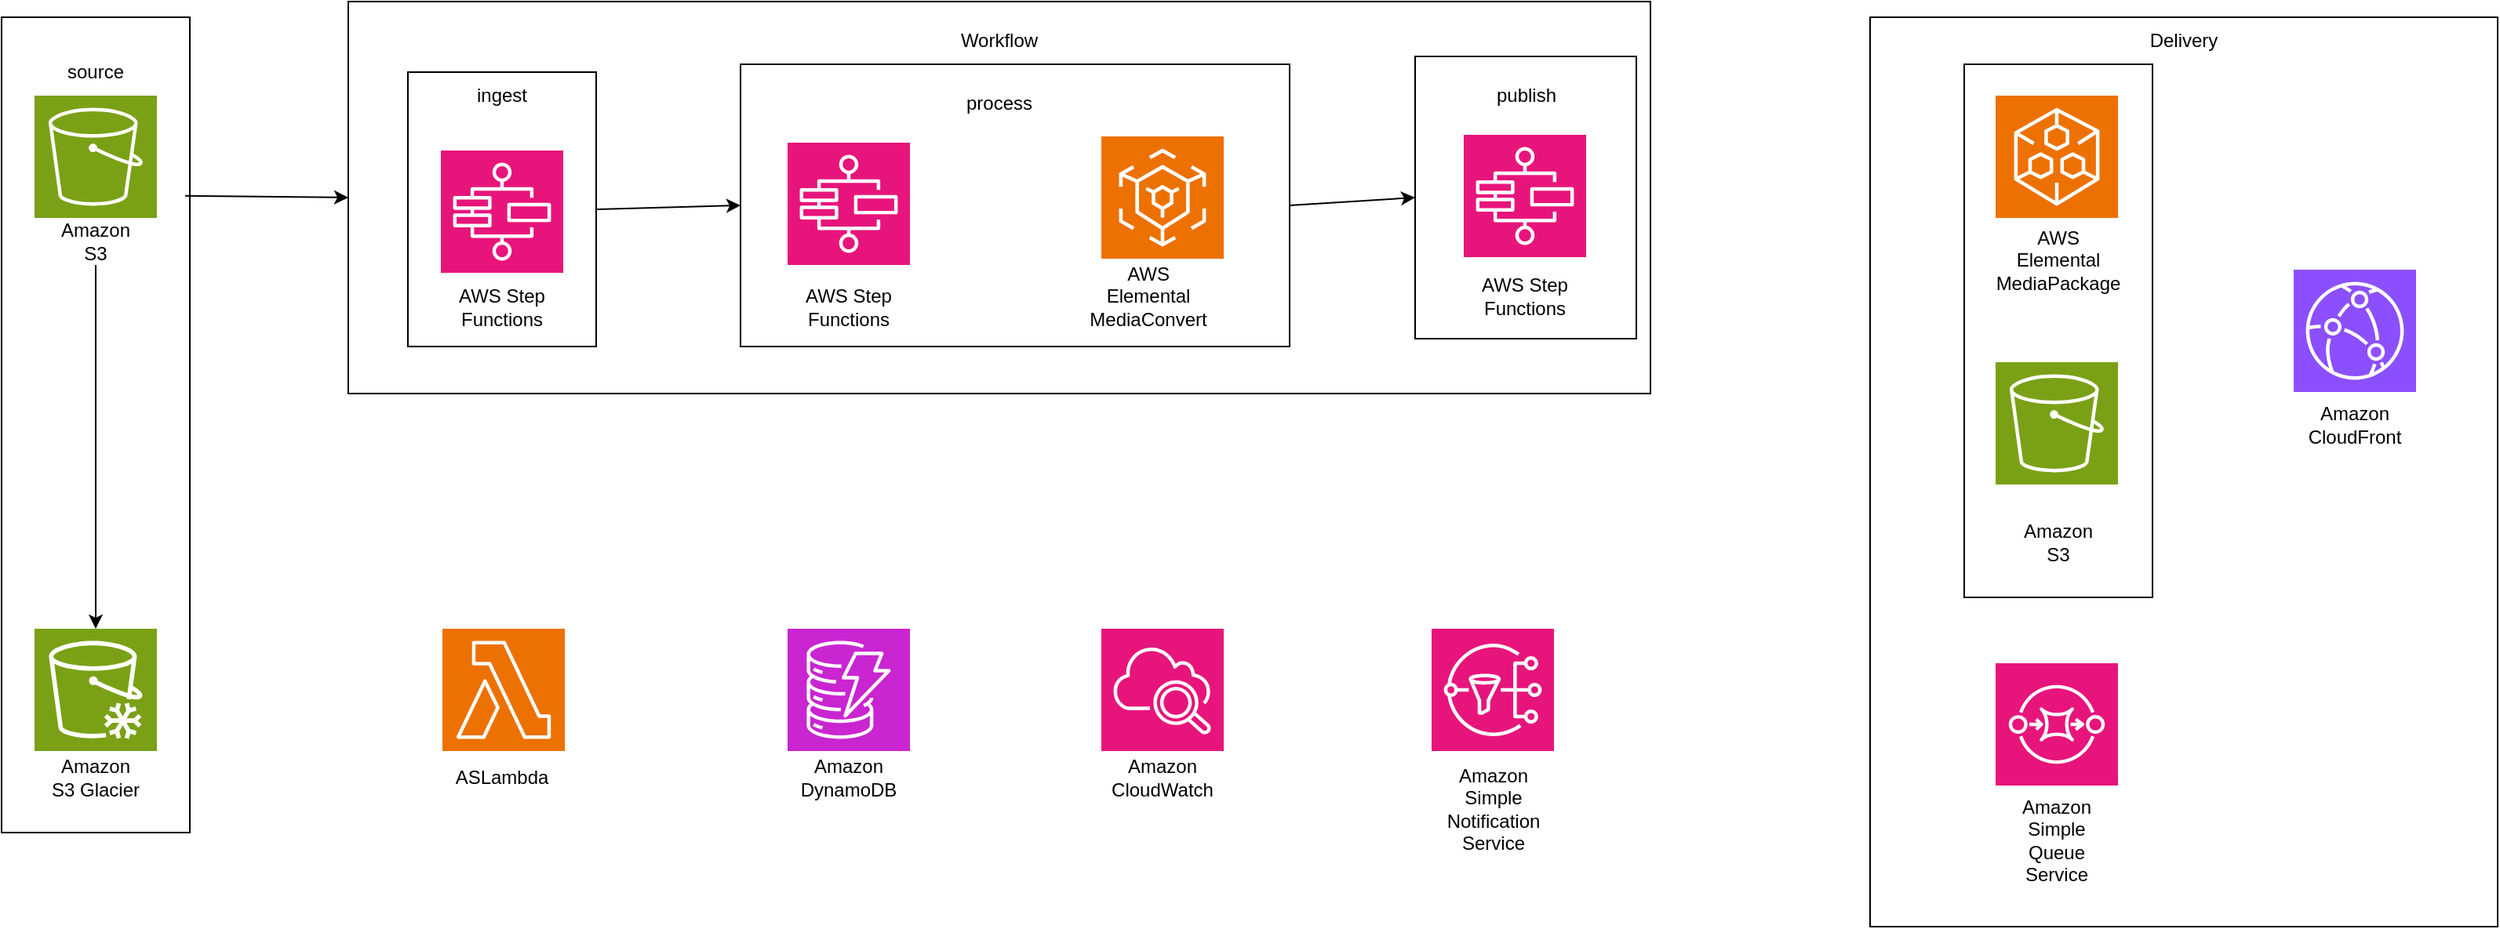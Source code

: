 <mxfile version="22.1.11" type="github">
  <diagram name="Page-1" id="gmnabkErUF5PKHTH2a41">
    <mxGraphModel dx="2049" dy="1103" grid="1" gridSize="10" guides="1" tooltips="1" connect="1" arrows="1" fold="1" page="1" pageScale="1" pageWidth="850" pageHeight="1100" math="0" shadow="0">
      <root>
        <mxCell id="0" />
        <mxCell id="1" parent="0" />
        <mxCell id="GofkACHuhi9qFsVrxjPH-24" value="" style="rounded=0;whiteSpace=wrap;html=1;" vertex="1" parent="1">
          <mxGeometry x="1290" y="30" width="400" height="580" as="geometry" />
        </mxCell>
        <mxCell id="GofkACHuhi9qFsVrxjPH-25" value="" style="rounded=0;whiteSpace=wrap;html=1;" vertex="1" parent="1">
          <mxGeometry x="1350" y="60" width="120" height="340" as="geometry" />
        </mxCell>
        <mxCell id="GofkACHuhi9qFsVrxjPH-23" value="" style="rounded=0;whiteSpace=wrap;html=1;" vertex="1" parent="1">
          <mxGeometry x="320" y="20" width="830" height="250" as="geometry" />
        </mxCell>
        <mxCell id="GofkACHuhi9qFsVrxjPH-22" value="" style="rounded=0;whiteSpace=wrap;html=1;" vertex="1" parent="1">
          <mxGeometry x="99" y="30" width="120" height="520" as="geometry" />
        </mxCell>
        <mxCell id="GofkACHuhi9qFsVrxjPH-1" value="" style="sketch=0;points=[[0,0,0],[0.25,0,0],[0.5,0,0],[0.75,0,0],[1,0,0],[0,1,0],[0.25,1,0],[0.5,1,0],[0.75,1,0],[1,1,0],[0,0.25,0],[0,0.5,0],[0,0.75,0],[1,0.25,0],[1,0.5,0],[1,0.75,0]];outlineConnect=0;fontColor=#232F3E;fillColor=#7AA116;strokeColor=#ffffff;dashed=0;verticalLabelPosition=bottom;verticalAlign=top;align=center;html=1;fontSize=12;fontStyle=0;aspect=fixed;shape=mxgraph.aws4.resourceIcon;resIcon=mxgraph.aws4.s3;" vertex="1" parent="1">
          <mxGeometry x="120" y="80" width="78" height="78" as="geometry" />
        </mxCell>
        <mxCell id="GofkACHuhi9qFsVrxjPH-2" value="" style="sketch=0;points=[[0,0,0],[0.25,0,0],[0.5,0,0],[0.75,0,0],[1,0,0],[0,1,0],[0.25,1,0],[0.5,1,0],[0.75,1,0],[1,1,0],[0,0.25,0],[0,0.5,0],[0,0.75,0],[1,0.25,0],[1,0.5,0],[1,0.75,0]];outlineConnect=0;fontColor=#232F3E;fillColor=#7AA116;strokeColor=#ffffff;dashed=0;verticalLabelPosition=bottom;verticalAlign=top;align=center;html=1;fontSize=12;fontStyle=0;aspect=fixed;shape=mxgraph.aws4.resourceIcon;resIcon=mxgraph.aws4.glacier;" vertex="1" parent="1">
          <mxGeometry x="120" y="420" width="78" height="78" as="geometry" />
        </mxCell>
        <mxCell id="GofkACHuhi9qFsVrxjPH-9" value="" style="sketch=0;points=[[0,0,0],[0.25,0,0],[0.5,0,0],[0.75,0,0],[1,0,0],[0,1,0],[0.25,1,0],[0.5,1,0],[0.75,1,0],[1,1,0],[0,0.25,0],[0,0.5,0],[0,0.75,0],[1,0.25,0],[1,0.5,0],[1,0.75,0]];outlineConnect=0;fontColor=#232F3E;fillColor=#E7157B;strokeColor=#ffffff;dashed=0;verticalLabelPosition=bottom;verticalAlign=top;align=center;html=1;fontSize=12;fontStyle=0;aspect=fixed;shape=mxgraph.aws4.resourceIcon;resIcon=mxgraph.aws4.sns;" vertex="1" parent="1">
          <mxGeometry x="1010.5" y="420" width="78" height="78" as="geometry" />
        </mxCell>
        <mxCell id="GofkACHuhi9qFsVrxjPH-10" value="" style="sketch=0;points=[[0,0,0],[0.25,0,0],[0.5,0,0],[0.75,0,0],[1,0,0],[0,1,0],[0.25,1,0],[0.5,1,0],[0.75,1,0],[1,1,0],[0,0.25,0],[0,0.5,0],[0,0.75,0],[1,0.25,0],[1,0.5,0],[1,0.75,0]];points=[[0,0,0],[0.25,0,0],[0.5,0,0],[0.75,0,0],[1,0,0],[0,1,0],[0.25,1,0],[0.5,1,0],[0.75,1,0],[1,1,0],[0,0.25,0],[0,0.5,0],[0,0.75,0],[1,0.25,0],[1,0.5,0],[1,0.75,0]];outlineConnect=0;fontColor=#232F3E;fillColor=#E7157B;strokeColor=#ffffff;dashed=0;verticalLabelPosition=bottom;verticalAlign=top;align=center;html=1;fontSize=12;fontStyle=0;aspect=fixed;shape=mxgraph.aws4.resourceIcon;resIcon=mxgraph.aws4.cloudwatch_2;" vertex="1" parent="1">
          <mxGeometry x="800" y="420" width="78" height="78" as="geometry" />
        </mxCell>
        <mxCell id="GofkACHuhi9qFsVrxjPH-11" value="" style="sketch=0;points=[[0,0,0],[0.25,0,0],[0.5,0,0],[0.75,0,0],[1,0,0],[0,1,0],[0.25,1,0],[0.5,1,0],[0.75,1,0],[1,1,0],[0,0.25,0],[0,0.5,0],[0,0.75,0],[1,0.25,0],[1,0.5,0],[1,0.75,0]];outlineConnect=0;fontColor=#232F3E;fillColor=#C925D1;strokeColor=#ffffff;dashed=0;verticalLabelPosition=bottom;verticalAlign=top;align=center;html=1;fontSize=12;fontStyle=0;aspect=fixed;shape=mxgraph.aws4.resourceIcon;resIcon=mxgraph.aws4.dynamodb;" vertex="1" parent="1">
          <mxGeometry x="600" y="420" width="78" height="78" as="geometry" />
        </mxCell>
        <mxCell id="GofkACHuhi9qFsVrxjPH-12" value="" style="sketch=0;points=[[0,0,0],[0.25,0,0],[0.5,0,0],[0.75,0,0],[1,0,0],[0,1,0],[0.25,1,0],[0.5,1,0],[0.75,1,0],[1,1,0],[0,0.25,0],[0,0.5,0],[0,0.75,0],[1,0.25,0],[1,0.5,0],[1,0.75,0]];outlineConnect=0;fontColor=#232F3E;fillColor=#ED7100;strokeColor=#ffffff;dashed=0;verticalLabelPosition=bottom;verticalAlign=top;align=center;html=1;fontSize=12;fontStyle=0;aspect=fixed;shape=mxgraph.aws4.resourceIcon;resIcon=mxgraph.aws4.lambda;" vertex="1" parent="1">
          <mxGeometry x="380" y="420" width="78" height="78" as="geometry" />
        </mxCell>
        <mxCell id="GofkACHuhi9qFsVrxjPH-13" value="" style="sketch=0;points=[[0,0,0],[0.25,0,0],[0.5,0,0],[0.75,0,0],[1,0,0],[0,1,0],[0.25,1,0],[0.5,1,0],[0.75,1,0],[1,1,0],[0,0.25,0],[0,0.5,0],[0,0.75,0],[1,0.25,0],[1,0.5,0],[1,0.75,0]];outlineConnect=0;fontColor=#232F3E;fillColor=#ED7100;strokeColor=#ffffff;dashed=0;verticalLabelPosition=bottom;verticalAlign=top;align=center;html=1;fontSize=12;fontStyle=0;aspect=fixed;shape=mxgraph.aws4.resourceIcon;resIcon=mxgraph.aws4.elemental_mediapackage;" vertex="1" parent="1">
          <mxGeometry x="1370" y="80" width="78" height="78" as="geometry" />
        </mxCell>
        <mxCell id="GofkACHuhi9qFsVrxjPH-14" value="" style="sketch=0;points=[[0,0,0],[0.25,0,0],[0.5,0,0],[0.75,0,0],[1,0,0],[0,1,0],[0.25,1,0],[0.5,1,0],[0.75,1,0],[1,1,0],[0,0.25,0],[0,0.5,0],[0,0.75,0],[1,0.25,0],[1,0.5,0],[1,0.75,0]];outlineConnect=0;fontColor=#232F3E;fillColor=#7AA116;strokeColor=#ffffff;dashed=0;verticalLabelPosition=bottom;verticalAlign=top;align=center;html=1;fontSize=12;fontStyle=0;aspect=fixed;shape=mxgraph.aws4.resourceIcon;resIcon=mxgraph.aws4.s3;" vertex="1" parent="1">
          <mxGeometry x="1370" y="250" width="78" height="78" as="geometry" />
        </mxCell>
        <mxCell id="GofkACHuhi9qFsVrxjPH-15" value="" style="sketch=0;points=[[0,0,0],[0.25,0,0],[0.5,0,0],[0.75,0,0],[1,0,0],[0,1,0],[0.25,1,0],[0.5,1,0],[0.75,1,0],[1,1,0],[0,0.25,0],[0,0.5,0],[0,0.75,0],[1,0.25,0],[1,0.5,0],[1,0.75,0]];outlineConnect=0;fontColor=#232F3E;fillColor=#E7157B;strokeColor=#ffffff;dashed=0;verticalLabelPosition=bottom;verticalAlign=top;align=center;html=1;fontSize=12;fontStyle=0;aspect=fixed;shape=mxgraph.aws4.resourceIcon;resIcon=mxgraph.aws4.sqs;" vertex="1" parent="1">
          <mxGeometry x="1370" y="442" width="78" height="78" as="geometry" />
        </mxCell>
        <mxCell id="GofkACHuhi9qFsVrxjPH-16" value="" style="sketch=0;points=[[0,0,0],[0.25,0,0],[0.5,0,0],[0.75,0,0],[1,0,0],[0,1,0],[0.25,1,0],[0.5,1,0],[0.75,1,0],[1,1,0],[0,0.25,0],[0,0.5,0],[0,0.75,0],[1,0.25,0],[1,0.5,0],[1,0.75,0]];outlineConnect=0;fontColor=#232F3E;fillColor=#8C4FFF;strokeColor=#ffffff;dashed=0;verticalLabelPosition=bottom;verticalAlign=top;align=center;html=1;fontSize=12;fontStyle=0;aspect=fixed;shape=mxgraph.aws4.resourceIcon;resIcon=mxgraph.aws4.cloudfront;" vertex="1" parent="1">
          <mxGeometry x="1560" y="191" width="78" height="78" as="geometry" />
        </mxCell>
        <mxCell id="GofkACHuhi9qFsVrxjPH-28" value="" style="rounded=0;whiteSpace=wrap;html=1;" vertex="1" parent="1">
          <mxGeometry x="358" y="65" width="120" height="175" as="geometry" />
        </mxCell>
        <mxCell id="GofkACHuhi9qFsVrxjPH-3" value="" style="sketch=0;points=[[0,0,0],[0.25,0,0],[0.5,0,0],[0.75,0,0],[1,0,0],[0,1,0],[0.25,1,0],[0.5,1,0],[0.75,1,0],[1,1,0],[0,0.25,0],[0,0.5,0],[0,0.75,0],[1,0.25,0],[1,0.5,0],[1,0.75,0]];outlineConnect=0;fontColor=#232F3E;fillColor=#E7157B;strokeColor=#ffffff;dashed=0;verticalLabelPosition=bottom;verticalAlign=top;align=center;html=1;fontSize=12;fontStyle=0;aspect=fixed;shape=mxgraph.aws4.resourceIcon;resIcon=mxgraph.aws4.step_functions;" vertex="1" parent="1">
          <mxGeometry x="379" y="115" width="78" height="78" as="geometry" />
        </mxCell>
        <mxCell id="GofkACHuhi9qFsVrxjPH-29" value="" style="rounded=0;whiteSpace=wrap;html=1;" vertex="1" parent="1">
          <mxGeometry x="570" y="60" width="350" height="180" as="geometry" />
        </mxCell>
        <mxCell id="GofkACHuhi9qFsVrxjPH-5" value="" style="sketch=0;points=[[0,0,0],[0.25,0,0],[0.5,0,0],[0.75,0,0],[1,0,0],[0,1,0],[0.25,1,0],[0.5,1,0],[0.75,1,0],[1,1,0],[0,0.25,0],[0,0.5,0],[0,0.75,0],[1,0.25,0],[1,0.5,0],[1,0.75,0]];outlineConnect=0;fontColor=#232F3E;fillColor=#ED7100;strokeColor=#ffffff;dashed=0;verticalLabelPosition=bottom;verticalAlign=top;align=center;html=1;fontSize=12;fontStyle=0;aspect=fixed;shape=mxgraph.aws4.resourceIcon;resIcon=mxgraph.aws4.elemental_mediaconvert;" vertex="1" parent="1">
          <mxGeometry x="800" y="106" width="78" height="78" as="geometry" />
        </mxCell>
        <mxCell id="GofkACHuhi9qFsVrxjPH-6" value="" style="sketch=0;points=[[0,0,0],[0.25,0,0],[0.5,0,0],[0.75,0,0],[1,0,0],[0,1,0],[0.25,1,0],[0.5,1,0],[0.75,1,0],[1,1,0],[0,0.25,0],[0,0.5,0],[0,0.75,0],[1,0.25,0],[1,0.5,0],[1,0.75,0]];outlineConnect=0;fontColor=#232F3E;fillColor=#E7157B;strokeColor=#ffffff;dashed=0;verticalLabelPosition=bottom;verticalAlign=top;align=center;html=1;fontSize=12;fontStyle=0;aspect=fixed;shape=mxgraph.aws4.resourceIcon;resIcon=mxgraph.aws4.step_functions;" vertex="1" parent="1">
          <mxGeometry x="600" y="110" width="78" height="78" as="geometry" />
        </mxCell>
        <mxCell id="GofkACHuhi9qFsVrxjPH-31" value="" style="rounded=0;whiteSpace=wrap;html=1;" vertex="1" parent="1">
          <mxGeometry x="1000" y="55" width="141" height="180" as="geometry" />
        </mxCell>
        <mxCell id="GofkACHuhi9qFsVrxjPH-4" value="" style="sketch=0;points=[[0,0,0],[0.25,0,0],[0.5,0,0],[0.75,0,0],[1,0,0],[0,1,0],[0.25,1,0],[0.5,1,0],[0.75,1,0],[1,1,0],[0,0.25,0],[0,0.5,0],[0,0.75,0],[1,0.25,0],[1,0.5,0],[1,0.75,0]];outlineConnect=0;fontColor=#232F3E;fillColor=#E7157B;strokeColor=#ffffff;dashed=0;verticalLabelPosition=bottom;verticalAlign=top;align=center;html=1;fontSize=12;fontStyle=0;aspect=fixed;shape=mxgraph.aws4.resourceIcon;resIcon=mxgraph.aws4.step_functions;" vertex="1" parent="1">
          <mxGeometry x="1031" y="105" width="78" height="78" as="geometry" />
        </mxCell>
        <mxCell id="GofkACHuhi9qFsVrxjPH-32" value="Workflow" style="text;html=1;strokeColor=none;fillColor=none;align=center;verticalAlign=middle;whiteSpace=wrap;rounded=0;" vertex="1" parent="1">
          <mxGeometry x="705" y="30" width="60" height="30" as="geometry" />
        </mxCell>
        <mxCell id="GofkACHuhi9qFsVrxjPH-33" value="ingest" style="text;html=1;strokeColor=none;fillColor=none;align=center;verticalAlign=middle;whiteSpace=wrap;rounded=0;" vertex="1" parent="1">
          <mxGeometry x="388" y="65" width="60" height="30" as="geometry" />
        </mxCell>
        <mxCell id="GofkACHuhi9qFsVrxjPH-40" value="publish" style="text;html=1;strokeColor=none;fillColor=none;align=center;verticalAlign=middle;whiteSpace=wrap;rounded=0;" vertex="1" parent="1">
          <mxGeometry x="1040.5" y="65" width="60" height="30" as="geometry" />
        </mxCell>
        <mxCell id="GofkACHuhi9qFsVrxjPH-43" value="Amazon S3 Glacier" style="text;html=1;strokeColor=none;fillColor=none;align=center;verticalAlign=middle;whiteSpace=wrap;rounded=0;" vertex="1" parent="1">
          <mxGeometry x="129" y="500" width="60" height="30" as="geometry" />
        </mxCell>
        <mxCell id="GofkACHuhi9qFsVrxjPH-44" value="source" style="text;html=1;strokeColor=none;fillColor=none;align=center;verticalAlign=middle;whiteSpace=wrap;rounded=0;" vertex="1" parent="1">
          <mxGeometry x="129" y="50" width="60" height="30" as="geometry" />
        </mxCell>
        <mxCell id="GofkACHuhi9qFsVrxjPH-45" value="Amazon S3" style="text;html=1;strokeColor=none;fillColor=none;align=center;verticalAlign=middle;whiteSpace=wrap;rounded=0;" vertex="1" parent="1">
          <mxGeometry x="129" y="158" width="60" height="30" as="geometry" />
        </mxCell>
        <mxCell id="GofkACHuhi9qFsVrxjPH-46" value="Delivery" style="text;html=1;strokeColor=none;fillColor=none;align=center;verticalAlign=middle;whiteSpace=wrap;rounded=0;" vertex="1" parent="1">
          <mxGeometry x="1460" y="30" width="60" height="30" as="geometry" />
        </mxCell>
        <mxCell id="GofkACHuhi9qFsVrxjPH-50" value="Amazon S3" style="text;html=1;strokeColor=none;fillColor=none;align=center;verticalAlign=middle;whiteSpace=wrap;rounded=0;" vertex="1" parent="1">
          <mxGeometry x="1380" y="350" width="60" height="30" as="geometry" />
        </mxCell>
        <mxCell id="GofkACHuhi9qFsVrxjPH-51" value="ASLambda" style="text;html=1;strokeColor=none;fillColor=none;align=center;verticalAlign=middle;whiteSpace=wrap;rounded=0;" vertex="1" parent="1">
          <mxGeometry x="388" y="500" width="60" height="30" as="geometry" />
        </mxCell>
        <mxCell id="GofkACHuhi9qFsVrxjPH-52" value="Amazon DynamoDB" style="text;html=1;strokeColor=none;fillColor=none;align=center;verticalAlign=middle;whiteSpace=wrap;rounded=0;" vertex="1" parent="1">
          <mxGeometry x="609" y="500" width="60" height="30" as="geometry" />
        </mxCell>
        <mxCell id="GofkACHuhi9qFsVrxjPH-53" value="Amazon CloudWatch" style="text;html=1;strokeColor=none;fillColor=none;align=center;verticalAlign=middle;whiteSpace=wrap;rounded=0;" vertex="1" parent="1">
          <mxGeometry x="809" y="500" width="60" height="30" as="geometry" />
        </mxCell>
        <mxCell id="GofkACHuhi9qFsVrxjPH-55" value="Amazon Simple Notification Service" style="text;html=1;strokeColor=none;fillColor=none;align=center;verticalAlign=middle;whiteSpace=wrap;rounded=0;" vertex="1" parent="1">
          <mxGeometry x="1019.5" y="520" width="60" height="30" as="geometry" />
        </mxCell>
        <mxCell id="GofkACHuhi9qFsVrxjPH-59" value="AWS Elemental MediaPackage" style="text;html=1;strokeColor=none;fillColor=none;align=center;verticalAlign=middle;whiteSpace=wrap;rounded=0;" vertex="1" parent="1">
          <mxGeometry x="1380" y="170" width="60" height="30" as="geometry" />
        </mxCell>
        <mxCell id="GofkACHuhi9qFsVrxjPH-62" value="Amazon Simple Queue Service" style="text;html=1;strokeColor=none;fillColor=none;align=center;verticalAlign=middle;whiteSpace=wrap;rounded=0;" vertex="1" parent="1">
          <mxGeometry x="1379" y="540" width="60" height="30" as="geometry" />
        </mxCell>
        <mxCell id="GofkACHuhi9qFsVrxjPH-63" value="Amazon CloudFront" style="text;html=1;strokeColor=none;fillColor=none;align=center;verticalAlign=middle;whiteSpace=wrap;rounded=0;" vertex="1" parent="1">
          <mxGeometry x="1569" y="275" width="60" height="30" as="geometry" />
        </mxCell>
        <mxCell id="GofkACHuhi9qFsVrxjPH-68" value="" style="endArrow=classic;html=1;rounded=0;entryX=0;entryY=0.5;entryDx=0;entryDy=0;exitX=0.975;exitY=0.219;exitDx=0;exitDy=0;exitPerimeter=0;" edge="1" parent="1" source="GofkACHuhi9qFsVrxjPH-22" target="GofkACHuhi9qFsVrxjPH-23">
          <mxGeometry width="50" height="50" relative="1" as="geometry">
            <mxPoint x="250" y="140" as="sourcePoint" />
            <mxPoint x="1420" y="620" as="targetPoint" />
          </mxGeometry>
        </mxCell>
        <mxCell id="GofkACHuhi9qFsVrxjPH-69" value="" style="endArrow=classic;html=1;rounded=0;exitX=0.5;exitY=1;exitDx=0;exitDy=0;entryX=0.5;entryY=0;entryDx=0;entryDy=0;entryPerimeter=0;" edge="1" parent="1" source="GofkACHuhi9qFsVrxjPH-45" target="GofkACHuhi9qFsVrxjPH-2">
          <mxGeometry width="50" height="50" relative="1" as="geometry">
            <mxPoint x="1150" y="670" as="sourcePoint" />
            <mxPoint x="1200" y="620" as="targetPoint" />
          </mxGeometry>
        </mxCell>
        <mxCell id="GofkACHuhi9qFsVrxjPH-70" value="" style="endArrow=classic;html=1;rounded=0;exitX=1;exitY=0.5;exitDx=0;exitDy=0;entryX=0;entryY=0.5;entryDx=0;entryDy=0;" edge="1" parent="1" source="GofkACHuhi9qFsVrxjPH-28" target="GofkACHuhi9qFsVrxjPH-29">
          <mxGeometry width="50" height="50" relative="1" as="geometry">
            <mxPoint x="1150" y="670" as="sourcePoint" />
            <mxPoint x="1200" y="620" as="targetPoint" />
          </mxGeometry>
        </mxCell>
        <mxCell id="GofkACHuhi9qFsVrxjPH-72" value="" style="endArrow=classic;html=1;rounded=0;entryX=0;entryY=0.5;entryDx=0;entryDy=0;exitX=1;exitY=0.5;exitDx=0;exitDy=0;" edge="1" parent="1" source="GofkACHuhi9qFsVrxjPH-29" target="GofkACHuhi9qFsVrxjPH-31">
          <mxGeometry width="50" height="50" relative="1" as="geometry">
            <mxPoint x="390" y="410" as="sourcePoint" />
            <mxPoint x="440" y="360" as="targetPoint" />
          </mxGeometry>
        </mxCell>
        <mxCell id="GofkACHuhi9qFsVrxjPH-73" value="AWS Step Functions" style="text;html=1;strokeColor=none;fillColor=none;align=center;verticalAlign=middle;whiteSpace=wrap;rounded=0;" vertex="1" parent="1">
          <mxGeometry x="388" y="200" width="60" height="30" as="geometry" />
        </mxCell>
        <mxCell id="GofkACHuhi9qFsVrxjPH-74" value="AWS Step Functions" style="text;html=1;strokeColor=none;fillColor=none;align=center;verticalAlign=middle;whiteSpace=wrap;rounded=0;" vertex="1" parent="1">
          <mxGeometry x="609" y="200" width="60" height="30" as="geometry" />
        </mxCell>
        <mxCell id="GofkACHuhi9qFsVrxjPH-75" value="AWS Step Functions" style="text;html=1;strokeColor=none;fillColor=none;align=center;verticalAlign=middle;whiteSpace=wrap;rounded=0;" vertex="1" parent="1">
          <mxGeometry x="1040" y="193" width="60" height="30" as="geometry" />
        </mxCell>
        <mxCell id="GofkACHuhi9qFsVrxjPH-76" value="AWS Elemental MediaConvert" style="text;html=1;strokeColor=none;fillColor=none;align=center;verticalAlign=middle;whiteSpace=wrap;rounded=0;" vertex="1" parent="1">
          <mxGeometry x="800" y="193" width="60" height="30" as="geometry" />
        </mxCell>
        <mxCell id="GofkACHuhi9qFsVrxjPH-78" value="process" style="text;html=1;strokeColor=none;fillColor=none;align=center;verticalAlign=middle;whiteSpace=wrap;rounded=0;" vertex="1" parent="1">
          <mxGeometry x="705" y="70" width="60" height="30" as="geometry" />
        </mxCell>
      </root>
    </mxGraphModel>
  </diagram>
</mxfile>
